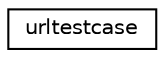 digraph "Graphical Class Hierarchy"
{
  edge [fontname="Helvetica",fontsize="10",labelfontname="Helvetica",labelfontsize="10"];
  node [fontname="Helvetica",fontsize="10",shape=record];
  rankdir="LR";
  Node0 [label="urltestcase",height=0.2,width=0.4,color="black", fillcolor="white", style="filled",URL="$structurltestcase.html"];
}
